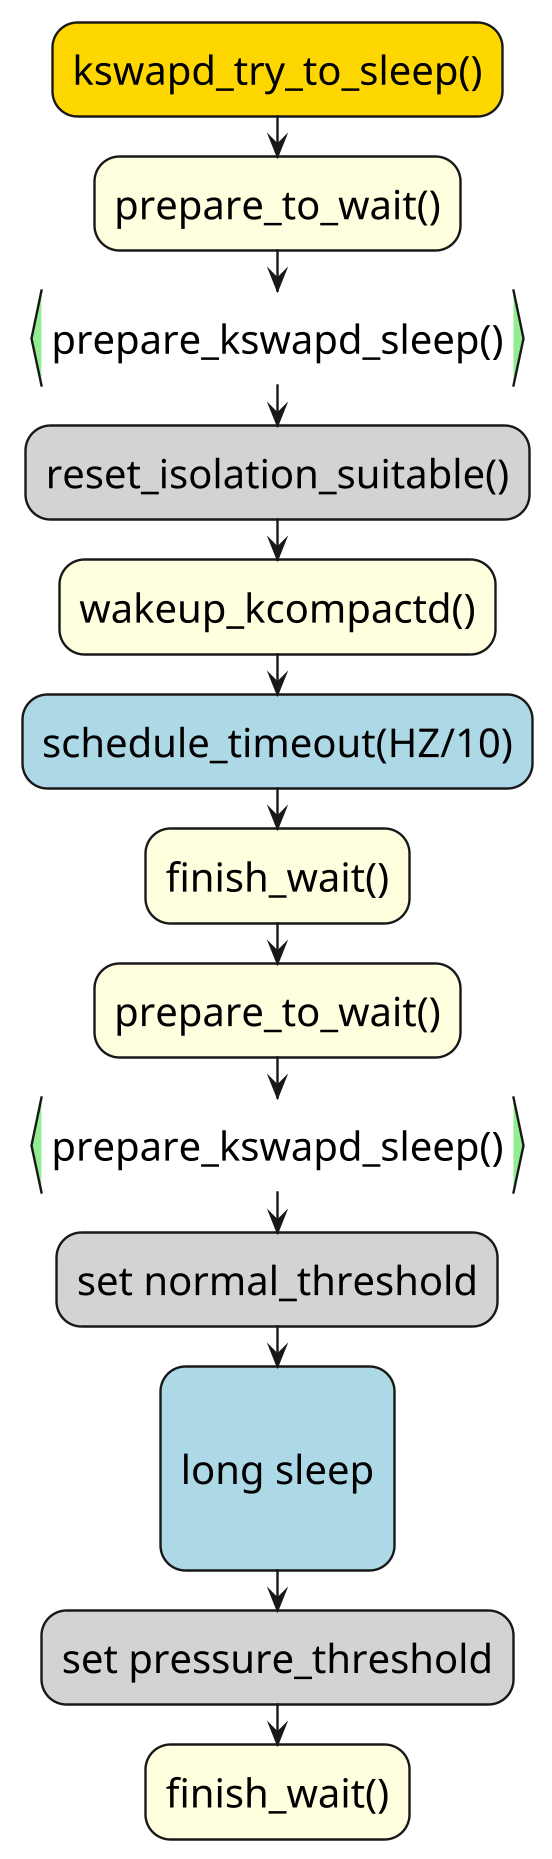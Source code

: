 @startuml

skinparam ComponentStyle rectangle
hide stereotype
scale 2/1

skinparam Activity {
    FontSize 20
    FontColor black
    RoundCorner 10
    BorderThickness 1.2
    BackgroundColor transparent
    BorderThickness<<text>> 0
    BackgroundColor<<text>> transparent
    FontColor<<box>> transparent
}

skinparam ActivityFontColor<<hide>> transparent
skinparam ActivityBorderThickness<<hide>> 0

skinparam Note {
    FontSize 16
    FontColor black
    RoundCorner 10
    BorderThickness 0
    BackgroundColor transparent
    BorderThickness<<text>> 0
    BackgroundColor<<text>> transparent
    FontColor<<box>> transparent
}


skinparam Arrow {
    FontSize 16
    FontColor black
    RoundCorner 10
    BorderThickness 1.2
    BackgroundColor transparent
    BorderThickness<<text>> 0
    BackgroundColor<<text>> transparent
    FontColor<<box>> transparent
}

' start here
#Gold:kswapd_try_to_sleep();
#LightYellow:prepare_to_wait();
#LightGreen:prepare_kswapd_sleep();<<continuous>>
#LightGrey:reset_isolation_suitable();
#LightYellow:wakeup_kcompactd();
#LightBlue:schedule_timeout(HZ/10);
#LightYellow:finish_wait();
#LightYellow:prepare_to_wait();
#LightGreen:prepare_kswapd_sleep();<<continuous>>
#LightGrey:set normal_threshold;
#LightBlue:\nlong sleep\n;
#LightGrey:set pressure_threshold;
#LightYellow:finish_wait();

@enduml
